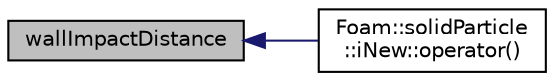 digraph "wallImpactDistance"
{
  bgcolor="transparent";
  edge [fontname="Helvetica",fontsize="10",labelfontname="Helvetica",labelfontsize="10"];
  node [fontname="Helvetica",fontsize="10",shape=record];
  rankdir="LR";
  Node1 [label="wallImpactDistance",height=0.2,width=0.4,color="black", fillcolor="grey75", style="filled", fontcolor="black"];
  Node1 -> Node2 [dir="back",color="midnightblue",fontsize="10",style="solid",fontname="Helvetica"];
  Node2 [label="Foam::solidParticle\l::iNew::operator()",height=0.2,width=0.4,color="black",URL="$a01091.html#a08dd91dacad53450f064cb7fbc44f4df"];
}
